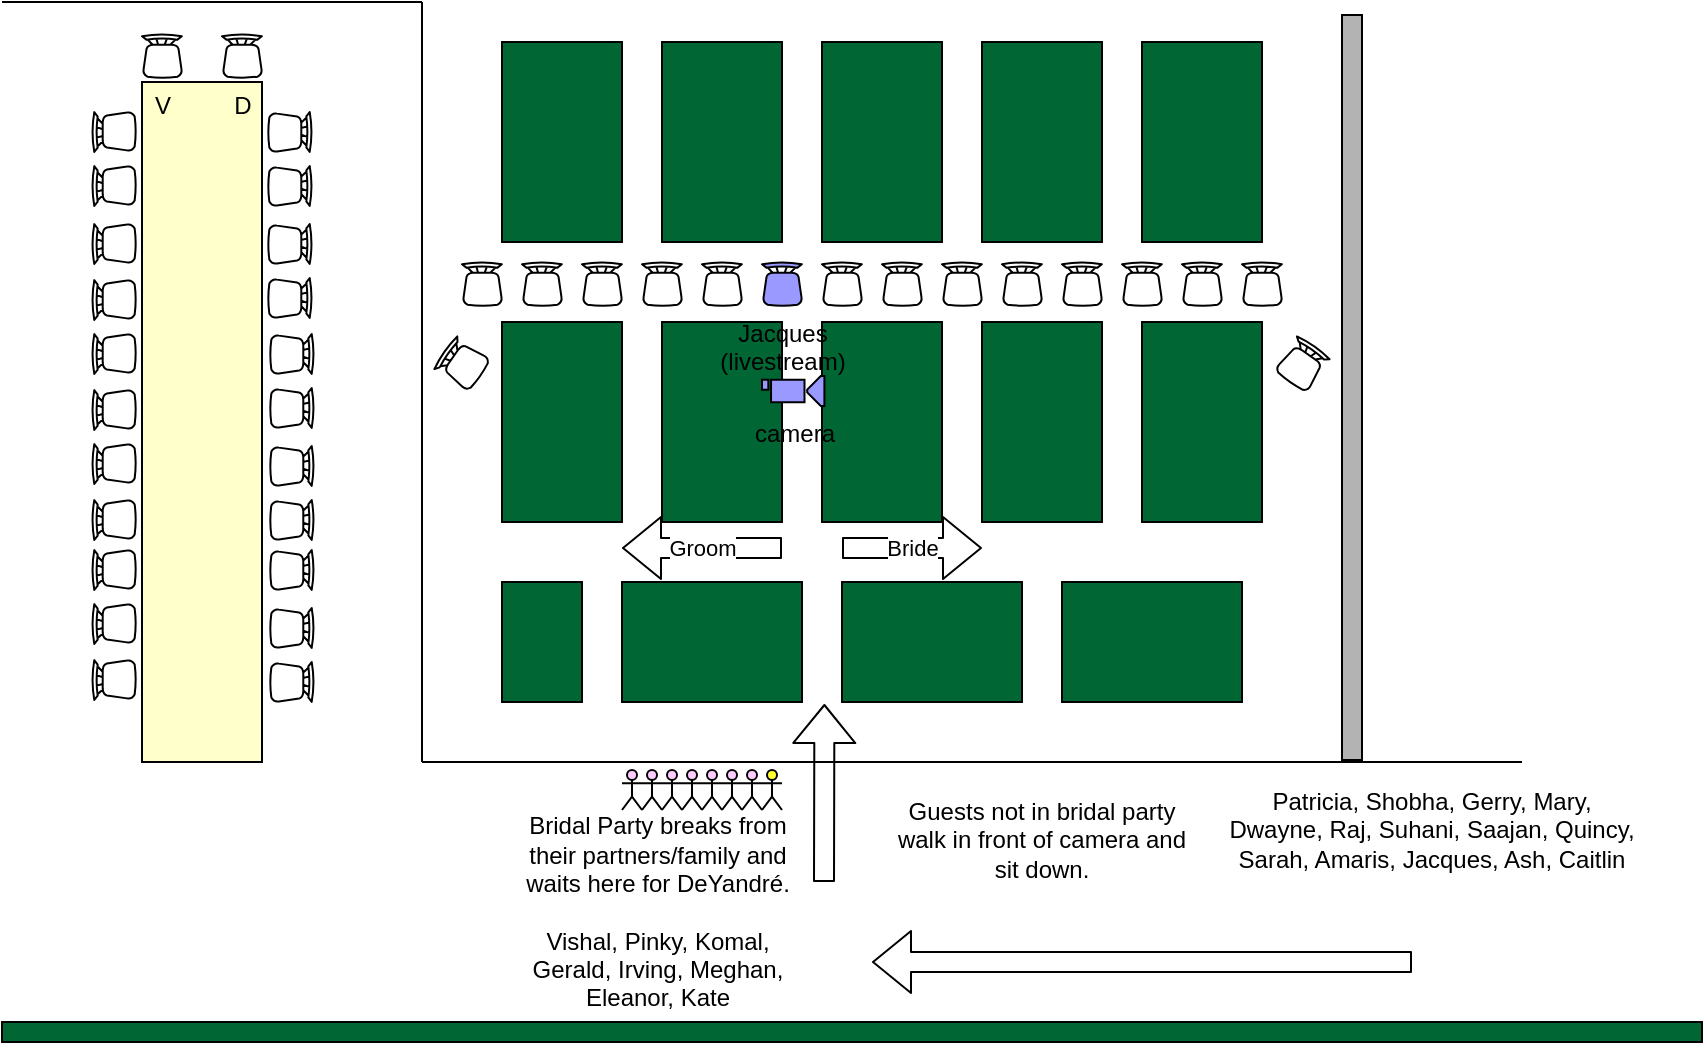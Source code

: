 <mxfile version="14.5.1" type="device"><diagram id="g1xIMNvez2mTz675fxjP" name="Page-1"><mxGraphModel dx="1106" dy="997" grid="1" gridSize="10" guides="1" tooltips="1" connect="1" arrows="1" fold="1" page="1" pageScale="1" pageWidth="850" pageHeight="1100" math="0" shadow="0"><root><mxCell id="0"/><mxCell id="1" parent="0"/><mxCell id="JnXi9aEtiW2RrUilyxoF-1" value="" style="endArrow=none;html=1;" parent="1" edge="1"><mxGeometry width="50" height="50" relative="1" as="geometry"><mxPoint x="210" y="490" as="sourcePoint"/><mxPoint x="760" y="490" as="targetPoint"/></mxGeometry></mxCell><mxCell id="JnXi9aEtiW2RrUilyxoF-4" value="" style="whiteSpace=wrap;html=1;fillColor=#006633;" parent="1" vertex="1"><mxGeometry x="530" y="400" width="90" height="60" as="geometry"/></mxCell><mxCell id="JnXi9aEtiW2RrUilyxoF-8" value="" style="whiteSpace=wrap;html=1;fillColor=#006633;" parent="1" vertex="1"><mxGeometry x="420" y="400" width="90" height="60" as="geometry"/></mxCell><mxCell id="JnXi9aEtiW2RrUilyxoF-9" value="" style="whiteSpace=wrap;html=1;fillColor=#006633;" parent="1" vertex="1"><mxGeometry x="310" y="400" width="90" height="60" as="geometry"/></mxCell><mxCell id="JnXi9aEtiW2RrUilyxoF-10" value="" style="whiteSpace=wrap;html=1;rotation=-90;fillColor=#006633;" parent="1" vertex="1"><mxGeometry x="550" y="290" width="100" height="60" as="geometry"/></mxCell><mxCell id="JnXi9aEtiW2RrUilyxoF-11" value="" style="whiteSpace=wrap;html=1;rotation=-90;fillColor=#006633;" parent="1" vertex="1"><mxGeometry x="470" y="290" width="100" height="60" as="geometry"/></mxCell><mxCell id="JnXi9aEtiW2RrUilyxoF-12" value="" style="whiteSpace=wrap;html=1;rotation=-90;fillColor=#006633;" parent="1" vertex="1"><mxGeometry x="390" y="290" width="100" height="60" as="geometry"/></mxCell><mxCell id="JnXi9aEtiW2RrUilyxoF-13" value="" style="whiteSpace=wrap;html=1;rotation=-90;fillColor=#006633;" parent="1" vertex="1"><mxGeometry x="310" y="290" width="100" height="60" as="geometry"/></mxCell><mxCell id="JnXi9aEtiW2RrUilyxoF-14" value="" style="whiteSpace=wrap;html=1;rotation=-90;fillColor=#006633;" parent="1" vertex="1"><mxGeometry x="230" y="290" width="100" height="60" as="geometry"/></mxCell><mxCell id="JnXi9aEtiW2RrUilyxoF-15" value="" style="whiteSpace=wrap;html=1;rotation=-90;fillColor=#006633;" parent="1" vertex="1"><mxGeometry x="550" y="150" width="100" height="60" as="geometry"/></mxCell><mxCell id="JnXi9aEtiW2RrUilyxoF-16" value="" style="whiteSpace=wrap;html=1;rotation=-90;fillColor=#006633;" parent="1" vertex="1"><mxGeometry x="470" y="150" width="100" height="60" as="geometry"/></mxCell><mxCell id="JnXi9aEtiW2RrUilyxoF-17" value="" style="whiteSpace=wrap;html=1;rotation=-90;fillColor=#006633;" parent="1" vertex="1"><mxGeometry x="390" y="150" width="100" height="60" as="geometry"/></mxCell><mxCell id="JnXi9aEtiW2RrUilyxoF-18" value="" style="whiteSpace=wrap;html=1;rotation=-90;fillColor=#006633;" parent="1" vertex="1"><mxGeometry x="310" y="150" width="100" height="60" as="geometry"/></mxCell><mxCell id="JnXi9aEtiW2RrUilyxoF-19" value="" style="whiteSpace=wrap;html=1;rotation=-90;fillColor=#006633;" parent="1" vertex="1"><mxGeometry x="230" y="150" width="100" height="60" as="geometry"/></mxCell><mxCell id="JnXi9aEtiW2RrUilyxoF-20" value="" style="whiteSpace=wrap;html=1;fillColor=#006633;" parent="1" vertex="1"><mxGeometry x="250" y="400" width="40" height="60" as="geometry"/></mxCell><mxCell id="JnXi9aEtiW2RrUilyxoF-22" value="" style="endArrow=none;html=1;" parent="1" edge="1"><mxGeometry width="50" height="50" relative="1" as="geometry"><mxPoint x="210" y="110" as="sourcePoint"/><mxPoint x="210" y="490" as="targetPoint"/></mxGeometry></mxCell><mxCell id="JnXi9aEtiW2RrUilyxoF-23" value="" style="endArrow=none;html=1;" parent="1" edge="1"><mxGeometry width="50" height="50" relative="1" as="geometry"><mxPoint y="110" as="sourcePoint"/><mxPoint x="210" y="110" as="targetPoint"/></mxGeometry></mxCell><mxCell id="JnXi9aEtiW2RrUilyxoF-27" value="" style="verticalLabelPosition=bottom;html=1;verticalAlign=top;align=center;shape=mxgraph.floorplan.chair;" parent="1" vertex="1"><mxGeometry x="260" y="240" width="20" height="22" as="geometry"/></mxCell><mxCell id="JnXi9aEtiW2RrUilyxoF-28" value="" style="verticalLabelPosition=bottom;html=1;verticalAlign=top;align=center;shape=mxgraph.floorplan.chair;" parent="1" vertex="1"><mxGeometry x="290" y="240" width="20" height="22" as="geometry"/></mxCell><mxCell id="JnXi9aEtiW2RrUilyxoF-30" value="" style="verticalLabelPosition=bottom;html=1;verticalAlign=top;align=center;shape=mxgraph.floorplan.chair;" parent="1" vertex="1"><mxGeometry x="320" y="240" width="20" height="22" as="geometry"/></mxCell><mxCell id="JnXi9aEtiW2RrUilyxoF-31" value="" style="verticalLabelPosition=bottom;html=1;verticalAlign=top;align=center;shape=mxgraph.floorplan.chair;" parent="1" vertex="1"><mxGeometry x="350" y="240" width="20" height="22" as="geometry"/></mxCell><mxCell id="JnXi9aEtiW2RrUilyxoF-33" value="Jacques &lt;br&gt;(livestream)" style="verticalLabelPosition=bottom;html=1;verticalAlign=top;align=center;shape=mxgraph.floorplan.chair;fillColor=#9999FF;" parent="1" vertex="1"><mxGeometry x="380" y="240" width="20" height="22" as="geometry"/></mxCell><mxCell id="JnXi9aEtiW2RrUilyxoF-34" value="" style="verticalLabelPosition=bottom;html=1;verticalAlign=top;align=center;shape=mxgraph.floorplan.chair;" parent="1" vertex="1"><mxGeometry x="410" y="240" width="20" height="22" as="geometry"/></mxCell><mxCell id="JnXi9aEtiW2RrUilyxoF-35" value="" style="verticalLabelPosition=bottom;html=1;verticalAlign=top;align=center;shape=mxgraph.floorplan.chair;" parent="1" vertex="1"><mxGeometry x="440" y="240" width="20" height="22" as="geometry"/></mxCell><mxCell id="JnXi9aEtiW2RrUilyxoF-36" value="" style="verticalLabelPosition=bottom;html=1;verticalAlign=top;align=center;shape=mxgraph.floorplan.chair;" parent="1" vertex="1"><mxGeometry x="470" y="240" width="20" height="22" as="geometry"/></mxCell><mxCell id="JnXi9aEtiW2RrUilyxoF-37" value="" style="verticalLabelPosition=bottom;html=1;verticalAlign=top;align=center;shape=mxgraph.floorplan.chair;" parent="1" vertex="1"><mxGeometry x="500" y="240" width="20" height="22" as="geometry"/></mxCell><mxCell id="JnXi9aEtiW2RrUilyxoF-38" value="" style="verticalLabelPosition=bottom;html=1;verticalAlign=top;align=center;shape=mxgraph.floorplan.chair;" parent="1" vertex="1"><mxGeometry x="530" y="240" width="20" height="22" as="geometry"/></mxCell><mxCell id="JnXi9aEtiW2RrUilyxoF-39" value="" style="verticalLabelPosition=bottom;html=1;verticalAlign=top;align=center;shape=mxgraph.floorplan.chair;" parent="1" vertex="1"><mxGeometry x="560" y="240" width="20" height="22" as="geometry"/></mxCell><mxCell id="JnXi9aEtiW2RrUilyxoF-40" value="" style="verticalLabelPosition=bottom;html=1;verticalAlign=top;align=center;shape=mxgraph.floorplan.chair;" parent="1" vertex="1"><mxGeometry x="590" y="240" width="20" height="22" as="geometry"/></mxCell><mxCell id="JnXi9aEtiW2RrUilyxoF-41" value="" style="verticalLabelPosition=bottom;html=1;verticalAlign=top;align=center;shape=mxgraph.floorplan.chair;" parent="1" vertex="1"><mxGeometry x="620" y="240" width="20" height="22" as="geometry"/></mxCell><mxCell id="JnXi9aEtiW2RrUilyxoF-42" value="" style="verticalLabelPosition=bottom;html=1;verticalAlign=top;align=center;shape=mxgraph.floorplan.chair;" parent="1" vertex="1"><mxGeometry x="230" y="240" width="20" height="22" as="geometry"/></mxCell><mxCell id="JnXi9aEtiW2RrUilyxoF-43" value="" style="verticalLabelPosition=bottom;html=1;verticalAlign=top;align=center;shape=mxgraph.floorplan.chair;rotation=-55;" parent="1" vertex="1"><mxGeometry x="220" y="280" width="20" height="22" as="geometry"/></mxCell><mxCell id="JnXi9aEtiW2RrUilyxoF-45" value="" style="verticalLabelPosition=bottom;html=1;verticalAlign=top;align=center;shape=mxgraph.floorplan.chair;rotation=35;" parent="1" vertex="1"><mxGeometry x="640" y="280" width="20" height="22" as="geometry"/></mxCell><mxCell id="JnXi9aEtiW2RrUilyxoF-48" value="camera" style="pointerEvents=1;shadow=0;dashed=0;html=1;labelPosition=center;verticalLabelPosition=bottom;verticalAlign=top;outlineConnect=0;align=center;shape=mxgraph.office.devices.video_camera;fillColor=#9999FF;" parent="1" vertex="1"><mxGeometry x="380" y="297" width="31.2" height="15" as="geometry"/></mxCell><mxCell id="JnXi9aEtiW2RrUilyxoF-74" value="" style="whiteSpace=wrap;html=1;rotation=-90;fillColor=#FFFFCC;" parent="1" vertex="1"><mxGeometry x="-70" y="290" width="340" height="60" as="geometry"/></mxCell><mxCell id="JnXi9aEtiW2RrUilyxoF-75" value="V" style="verticalLabelPosition=bottom;html=1;verticalAlign=top;align=center;shape=mxgraph.floorplan.chair;" parent="1" vertex="1"><mxGeometry x="70" y="126" width="20" height="22" as="geometry"/></mxCell><mxCell id="JnXi9aEtiW2RrUilyxoF-76" value="D" style="verticalLabelPosition=bottom;html=1;verticalAlign=top;align=center;shape=mxgraph.floorplan.chair;" parent="1" vertex="1"><mxGeometry x="110" y="126" width="20" height="22" as="geometry"/></mxCell><mxCell id="JnXi9aEtiW2RrUilyxoF-77" value="" style="verticalLabelPosition=bottom;html=1;verticalAlign=top;align=center;shape=mxgraph.floorplan.chair;rotation=-90;" parent="1" vertex="1"><mxGeometry x="46" y="164" width="20" height="22" as="geometry"/></mxCell><mxCell id="JnXi9aEtiW2RrUilyxoF-78" value="" style="verticalLabelPosition=bottom;html=1;verticalAlign=top;align=center;shape=mxgraph.floorplan.chair;rotation=-90;" parent="1" vertex="1"><mxGeometry x="46" y="191" width="20" height="22" as="geometry"/></mxCell><mxCell id="JnXi9aEtiW2RrUilyxoF-79" value="" style="verticalLabelPosition=bottom;html=1;verticalAlign=top;align=center;shape=mxgraph.floorplan.chair;rotation=-90;" parent="1" vertex="1"><mxGeometry x="46" y="220" width="20" height="22" as="geometry"/></mxCell><mxCell id="JnXi9aEtiW2RrUilyxoF-80" value="" style="verticalLabelPosition=bottom;html=1;verticalAlign=top;align=center;shape=mxgraph.floorplan.chair;rotation=-90;" parent="1" vertex="1"><mxGeometry x="46" y="248" width="20" height="22" as="geometry"/></mxCell><mxCell id="JnXi9aEtiW2RrUilyxoF-81" value="" style="verticalLabelPosition=bottom;html=1;verticalAlign=top;align=center;shape=mxgraph.floorplan.chair;rotation=-90;" parent="1" vertex="1"><mxGeometry x="46" y="275" width="20" height="22" as="geometry"/></mxCell><mxCell id="JnXi9aEtiW2RrUilyxoF-82" value="" style="verticalLabelPosition=bottom;html=1;verticalAlign=top;align=center;shape=mxgraph.floorplan.chair;rotation=-90;" parent="1" vertex="1"><mxGeometry x="46" y="303" width="20" height="22" as="geometry"/></mxCell><mxCell id="JnXi9aEtiW2RrUilyxoF-83" value="" style="verticalLabelPosition=bottom;html=1;verticalAlign=top;align=center;shape=mxgraph.floorplan.chair;rotation=-90;" parent="1" vertex="1"><mxGeometry x="46" y="330" width="20" height="22" as="geometry"/></mxCell><mxCell id="JnXi9aEtiW2RrUilyxoF-84" value="" style="verticalLabelPosition=bottom;html=1;verticalAlign=top;align=center;shape=mxgraph.floorplan.chair;rotation=-90;" parent="1" vertex="1"><mxGeometry x="46" y="358" width="20" height="22" as="geometry"/></mxCell><mxCell id="JnXi9aEtiW2RrUilyxoF-85" value="" style="verticalLabelPosition=bottom;html=1;verticalAlign=top;align=center;shape=mxgraph.floorplan.chair;rotation=-90;" parent="1" vertex="1"><mxGeometry x="46" y="383" width="20" height="22" as="geometry"/></mxCell><mxCell id="JnXi9aEtiW2RrUilyxoF-86" value="" style="verticalLabelPosition=bottom;html=1;verticalAlign=top;align=center;shape=mxgraph.floorplan.chair;rotation=-90;" parent="1" vertex="1"><mxGeometry x="46" y="438" width="20" height="22" as="geometry"/></mxCell><mxCell id="JnXi9aEtiW2RrUilyxoF-87" value="" style="verticalLabelPosition=bottom;html=1;verticalAlign=top;align=center;shape=mxgraph.floorplan.chair;rotation=-90;" parent="1" vertex="1"><mxGeometry x="46" y="410" width="20" height="22" as="geometry"/></mxCell><mxCell id="JnXi9aEtiW2RrUilyxoF-99" value="" style="verticalLabelPosition=bottom;html=1;verticalAlign=top;align=center;shape=mxgraph.floorplan.chair;rotation=90;" parent="1" vertex="1"><mxGeometry x="134" y="164" width="20" height="22" as="geometry"/></mxCell><mxCell id="JnXi9aEtiW2RrUilyxoF-100" value="" style="verticalLabelPosition=bottom;html=1;verticalAlign=top;align=center;shape=mxgraph.floorplan.chair;rotation=90;" parent="1" vertex="1"><mxGeometry x="134" y="191" width="20" height="22" as="geometry"/></mxCell><mxCell id="JnXi9aEtiW2RrUilyxoF-101" value="" style="verticalLabelPosition=bottom;html=1;verticalAlign=top;align=center;shape=mxgraph.floorplan.chair;rotation=90;" parent="1" vertex="1"><mxGeometry x="134" y="220" width="20" height="22" as="geometry"/></mxCell><mxCell id="JnXi9aEtiW2RrUilyxoF-102" value="" style="verticalLabelPosition=bottom;html=1;verticalAlign=top;align=center;shape=mxgraph.floorplan.chair;rotation=90;" parent="1" vertex="1"><mxGeometry x="134" y="247" width="20" height="22" as="geometry"/></mxCell><mxCell id="JnXi9aEtiW2RrUilyxoF-103" value="" style="verticalLabelPosition=bottom;html=1;verticalAlign=top;align=center;shape=mxgraph.floorplan.chair;rotation=90;" parent="1" vertex="1"><mxGeometry x="135" y="275" width="20" height="22" as="geometry"/></mxCell><mxCell id="JnXi9aEtiW2RrUilyxoF-104" value="" style="verticalLabelPosition=bottom;html=1;verticalAlign=top;align=center;shape=mxgraph.floorplan.chair;rotation=90;" parent="1" vertex="1"><mxGeometry x="135" y="302" width="20" height="22" as="geometry"/></mxCell><mxCell id="JnXi9aEtiW2RrUilyxoF-105" value="" style="verticalLabelPosition=bottom;html=1;verticalAlign=top;align=center;shape=mxgraph.floorplan.chair;rotation=90;" parent="1" vertex="1"><mxGeometry x="135" y="331" width="20" height="22" as="geometry"/></mxCell><mxCell id="JnXi9aEtiW2RrUilyxoF-106" value="" style="verticalLabelPosition=bottom;html=1;verticalAlign=top;align=center;shape=mxgraph.floorplan.chair;rotation=90;" parent="1" vertex="1"><mxGeometry x="135" y="358" width="20" height="22" as="geometry"/></mxCell><mxCell id="JnXi9aEtiW2RrUilyxoF-107" value="" style="verticalLabelPosition=bottom;html=1;verticalAlign=top;align=center;shape=mxgraph.floorplan.chair;rotation=90;" parent="1" vertex="1"><mxGeometry x="135" y="383" width="20" height="22" as="geometry"/></mxCell><mxCell id="JnXi9aEtiW2RrUilyxoF-108" value="" style="verticalLabelPosition=bottom;html=1;verticalAlign=top;align=center;shape=mxgraph.floorplan.chair;rotation=90;" parent="1" vertex="1"><mxGeometry x="135" y="412" width="20" height="22" as="geometry"/></mxCell><mxCell id="JnXi9aEtiW2RrUilyxoF-109" value="" style="verticalLabelPosition=bottom;html=1;verticalAlign=top;align=center;shape=mxgraph.floorplan.chair;rotation=90;" parent="1" vertex="1"><mxGeometry x="135" y="439" width="20" height="22" as="geometry"/></mxCell><mxCell id="JnXi9aEtiW2RrUilyxoF-110" value="" style="whiteSpace=wrap;html=1;rotation=-90;fillColor=#B3B3B3;" parent="1" vertex="1"><mxGeometry x="488.75" y="297.75" width="372.5" height="10" as="geometry"/></mxCell><mxCell id="JnXi9aEtiW2RrUilyxoF-111" value="" style="whiteSpace=wrap;html=1;fillColor=#006633;" parent="1" vertex="1"><mxGeometry y="620" width="850" height="10" as="geometry"/></mxCell><mxCell id="JnXi9aEtiW2RrUilyxoF-116" value="" style="shape=flexArrow;endArrow=classic;html=1;" parent="1" edge="1"><mxGeometry width="50" height="50" relative="1" as="geometry"><mxPoint x="705" y="590" as="sourcePoint"/><mxPoint x="435" y="590" as="targetPoint"/></mxGeometry></mxCell><mxCell id="JnXi9aEtiW2RrUilyxoF-118" value="" style="shape=flexArrow;endArrow=classic;html=1;" parent="1" edge="1"><mxGeometry width="50" height="50" relative="1" as="geometry"><mxPoint x="411" y="550" as="sourcePoint"/><mxPoint x="411.2" y="461" as="targetPoint"/></mxGeometry></mxCell><mxCell id="JnXi9aEtiW2RrUilyxoF-119" value="Groom" style="shape=flexArrow;endArrow=classic;html=1;" parent="1" edge="1"><mxGeometry width="50" height="50" relative="1" as="geometry"><mxPoint x="390" y="383" as="sourcePoint"/><mxPoint x="310" y="383" as="targetPoint"/></mxGeometry></mxCell><mxCell id="JnXi9aEtiW2RrUilyxoF-120" value="Bride" style="shape=flexArrow;endArrow=classic;html=1;" parent="1" edge="1"><mxGeometry width="50" height="50" relative="1" as="geometry"><mxPoint x="420" y="383" as="sourcePoint"/><mxPoint x="490" y="383" as="targetPoint"/></mxGeometry></mxCell><mxCell id="ikScu3Hdatrpcx9UiukD-3" value="" style="shape=umlActor;verticalLabelPosition=bottom;verticalAlign=top;html=1;strokeColor=#000000;fillColor=#FFCCFF;" parent="1" vertex="1"><mxGeometry x="310" y="494" width="10" height="20" as="geometry"/></mxCell><mxCell id="ikScu3Hdatrpcx9UiukD-5" value="" style="shape=umlActor;verticalLabelPosition=bottom;verticalAlign=top;html=1;strokeColor=#000000;fillColor=#FFCCFF;" parent="1" vertex="1"><mxGeometry x="320" y="494" width="10" height="20" as="geometry"/></mxCell><mxCell id="ikScu3Hdatrpcx9UiukD-6" value="" style="shape=umlActor;verticalLabelPosition=bottom;verticalAlign=top;html=1;strokeColor=#000000;fillColor=#FFCCFF;" parent="1" vertex="1"><mxGeometry x="330" y="494" width="10" height="20" as="geometry"/></mxCell><mxCell id="ikScu3Hdatrpcx9UiukD-7" value="" style="shape=umlActor;verticalLabelPosition=bottom;verticalAlign=top;html=1;strokeColor=#000000;fillColor=#FFCCFF;" parent="1" vertex="1"><mxGeometry x="340" y="494" width="10" height="20" as="geometry"/></mxCell><mxCell id="ikScu3Hdatrpcx9UiukD-8" value="" style="shape=umlActor;verticalLabelPosition=bottom;verticalAlign=top;html=1;strokeColor=#000000;fillColor=#FFCCFF;" parent="1" vertex="1"><mxGeometry x="350" y="494" width="10" height="20" as="geometry"/></mxCell><mxCell id="ikScu3Hdatrpcx9UiukD-9" value="" style="shape=umlActor;verticalLabelPosition=bottom;verticalAlign=top;html=1;strokeColor=#000000;fillColor=#FFCCFF;" parent="1" vertex="1"><mxGeometry x="360" y="494" width="10" height="20" as="geometry"/></mxCell><mxCell id="ikScu3Hdatrpcx9UiukD-10" value="" style="shape=umlActor;verticalLabelPosition=bottom;verticalAlign=top;html=1;strokeColor=#000000;fillColor=#FFCCFF;" parent="1" vertex="1"><mxGeometry x="370" y="494" width="10" height="20" as="geometry"/></mxCell><mxCell id="ikScu3Hdatrpcx9UiukD-11" value="" style="shape=umlActor;verticalLabelPosition=bottom;verticalAlign=top;html=1;strokeColor=#000000;fillColor=#FFFF33;" parent="1" vertex="1"><mxGeometry x="380" y="494" width="10" height="20" as="geometry"/></mxCell><mxCell id="joFJhUrNpM0CsVeBA-vs-1" value="Bridal Party breaks from their partners/family and waits here for DeYandré.&lt;br&gt;&lt;br&gt;Vishal, Pinky, Komal, Gerald, Irving, Meghan, Eleanor, Kate" style="text;html=1;strokeColor=none;fillColor=none;align=center;verticalAlign=middle;whiteSpace=wrap;rounded=0;" parent="1" vertex="1"><mxGeometry x="255.6" y="510" width="144.4" height="110" as="geometry"/></mxCell><mxCell id="joFJhUrNpM0CsVeBA-vs-2" value="Guests not in bridal party walk in front of camera and sit down." style="text;html=1;strokeColor=none;fillColor=none;align=center;verticalAlign=middle;whiteSpace=wrap;rounded=0;" parent="1" vertex="1"><mxGeometry x="440" y="494" width="160" height="70" as="geometry"/></mxCell><mxCell id="joFJhUrNpM0CsVeBA-vs-5" value="Patricia, Shobha, Gerry, Mary, Dwayne, Raj, Suhani, Saajan, Quincy, Sarah, Amaris, Jacques, Ash, Caitlin" style="text;html=1;strokeColor=none;fillColor=none;align=center;verticalAlign=middle;whiteSpace=wrap;rounded=0;" parent="1" vertex="1"><mxGeometry x="610" y="484" width="210" height="80" as="geometry"/></mxCell></root></mxGraphModel></diagram></mxfile>
